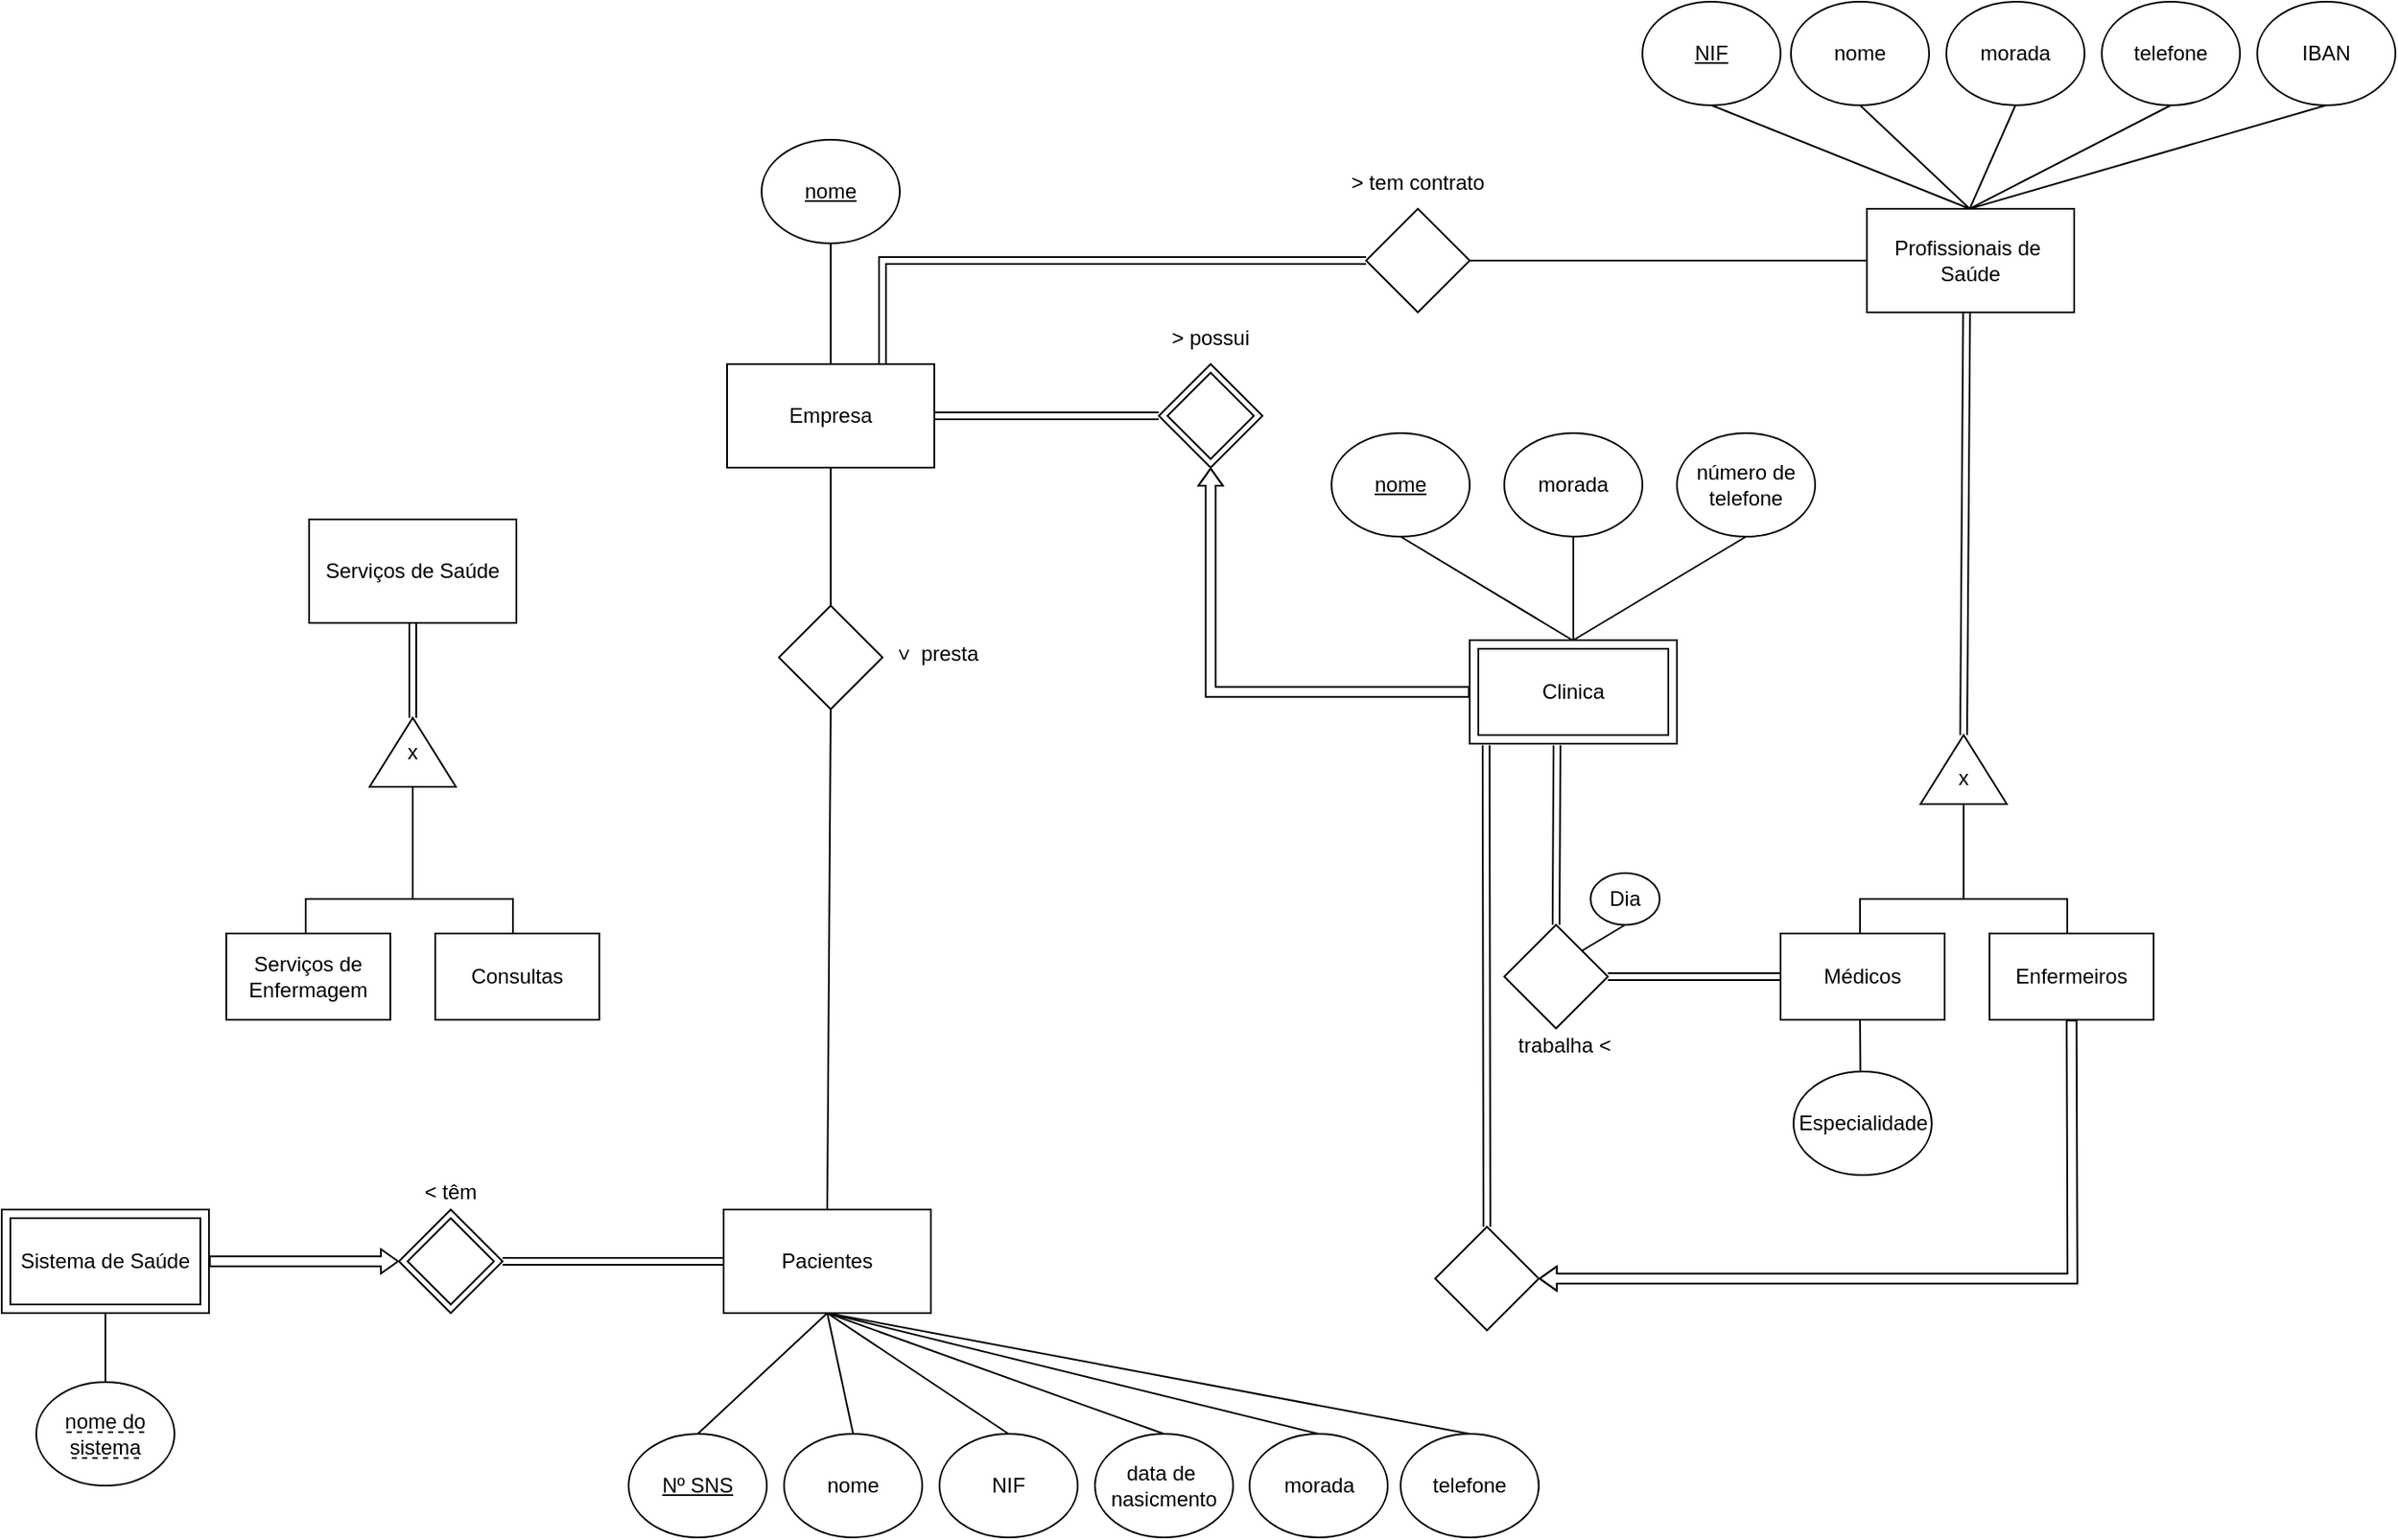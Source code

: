<mxfile version="24.3.0" type="device">
  <diagram name="Página-1" id="gU1pvASSGSE8f0--qNfa">
    <mxGraphModel dx="3218" dy="1893" grid="1" gridSize="10" guides="1" tooltips="1" connect="1" arrows="1" fold="1" page="1" pageScale="1" pageWidth="1169" pageHeight="827" math="0" shadow="0">
      <root>
        <mxCell id="0" />
        <mxCell id="1" parent="0" />
        <mxCell id="fPtEteICF-gz10orUt-t-1" value="" style="rounded=0;whiteSpace=wrap;html=1;" parent="1" vertex="1">
          <mxGeometry x="80" y="20" width="120" height="60" as="geometry" />
        </mxCell>
        <mxCell id="fPtEteICF-gz10orUt-t-2" value="" style="endArrow=none;html=1;rounded=0;entryX=0.5;entryY=1;entryDx=0;entryDy=0;" parent="1" target="fPtEteICF-gz10orUt-t-5" edge="1">
          <mxGeometry width="50" height="50" relative="1" as="geometry">
            <mxPoint x="139.5" y="20" as="sourcePoint" />
            <mxPoint x="80" y="-40" as="targetPoint" />
          </mxGeometry>
        </mxCell>
        <mxCell id="fPtEteICF-gz10orUt-t-3" value="" style="endArrow=none;html=1;rounded=0;entryX=0.5;entryY=1;entryDx=0;entryDy=0;" parent="1" target="fPtEteICF-gz10orUt-t-7" edge="1">
          <mxGeometry width="50" height="50" relative="1" as="geometry">
            <mxPoint x="140" y="20" as="sourcePoint" />
            <mxPoint x="200" y="-40" as="targetPoint" />
          </mxGeometry>
        </mxCell>
        <mxCell id="fPtEteICF-gz10orUt-t-4" value="" style="endArrow=none;html=1;rounded=0;exitX=0.5;exitY=0;exitDx=0;exitDy=0;" parent="1" source="fPtEteICF-gz10orUt-t-1" edge="1">
          <mxGeometry width="50" height="50" relative="1" as="geometry">
            <mxPoint x="139.5" as="sourcePoint" />
            <mxPoint x="140" y="-40" as="targetPoint" />
          </mxGeometry>
        </mxCell>
        <mxCell id="fPtEteICF-gz10orUt-t-5" value="&lt;u&gt;nome&lt;/u&gt;" style="ellipse;whiteSpace=wrap;html=1;" parent="1" vertex="1">
          <mxGeometry y="-100" width="80" height="60" as="geometry" />
        </mxCell>
        <mxCell id="fPtEteICF-gz10orUt-t-6" value="morada" style="ellipse;whiteSpace=wrap;html=1;" parent="1" vertex="1">
          <mxGeometry x="100" y="-100" width="80" height="60" as="geometry" />
        </mxCell>
        <mxCell id="fPtEteICF-gz10orUt-t-7" value="número de&lt;div&gt;telefone&lt;/div&gt;" style="ellipse;whiteSpace=wrap;html=1;" parent="1" vertex="1">
          <mxGeometry x="200" y="-100" width="80" height="60" as="geometry" />
        </mxCell>
        <mxCell id="fPtEteICF-gz10orUt-t-9" value="" style="rhombus;whiteSpace=wrap;html=1;" parent="1" vertex="1">
          <mxGeometry x="20" y="-230" width="60" height="60" as="geometry" />
        </mxCell>
        <mxCell id="fPtEteICF-gz10orUt-t-10" value="" style="endArrow=none;html=1;rounded=0;entryX=0;entryY=0.5;entryDx=0;entryDy=0;exitX=1;exitY=0.5;exitDx=0;exitDy=0;" parent="1" edge="1" target="fPtEteICF-gz10orUt-t-12" source="fPtEteICF-gz10orUt-t-9">
          <mxGeometry width="50" height="50" relative="1" as="geometry">
            <mxPoint x="80" y="-200.5" as="sourcePoint" />
            <mxPoint x="160" y="-200.5" as="targetPoint" />
          </mxGeometry>
        </mxCell>
        <mxCell id="fPtEteICF-gz10orUt-t-11" value="&amp;gt; tem contrato" style="text;strokeColor=none;align=center;fillColor=none;html=1;verticalAlign=middle;whiteSpace=wrap;rounded=0;" parent="1" vertex="1">
          <mxGeometry x="5" y="-260" width="90" height="30" as="geometry" />
        </mxCell>
        <mxCell id="fPtEteICF-gz10orUt-t-12" value="Profissionais de&amp;nbsp;&lt;div&gt;Saúde&lt;/div&gt;" style="rounded=0;whiteSpace=wrap;html=1;" parent="1" vertex="1">
          <mxGeometry x="310" y="-230" width="120" height="60" as="geometry" />
        </mxCell>
        <mxCell id="fPtEteICF-gz10orUt-t-14" value="&lt;u&gt;NIF&lt;/u&gt;" style="ellipse;whiteSpace=wrap;html=1;" parent="1" vertex="1">
          <mxGeometry x="180" y="-350" width="80" height="60" as="geometry" />
        </mxCell>
        <mxCell id="fPtEteICF-gz10orUt-t-16" value="nome" style="ellipse;whiteSpace=wrap;html=1;" parent="1" vertex="1">
          <mxGeometry x="266" y="-350" width="80" height="60" as="geometry" />
        </mxCell>
        <mxCell id="fPtEteICF-gz10orUt-t-17" value="morada" style="ellipse;whiteSpace=wrap;html=1;" parent="1" vertex="1">
          <mxGeometry x="356" y="-350" width="80" height="60" as="geometry" />
        </mxCell>
        <mxCell id="fPtEteICF-gz10orUt-t-18" value="telefone" style="ellipse;whiteSpace=wrap;html=1;" parent="1" vertex="1">
          <mxGeometry x="446" y="-350" width="80" height="60" as="geometry" />
        </mxCell>
        <mxCell id="fPtEteICF-gz10orUt-t-19" value="IBAN" style="ellipse;whiteSpace=wrap;html=1;" parent="1" vertex="1">
          <mxGeometry x="536" y="-350" width="80" height="60" as="geometry" />
        </mxCell>
        <mxCell id="fPtEteICF-gz10orUt-t-20" value="" style="endArrow=none;html=1;rounded=0;exitX=0.5;exitY=0;exitDx=0;exitDy=0;entryX=0.5;entryY=1;entryDx=0;entryDy=0;" parent="1" target="fPtEteICF-gz10orUt-t-14" edge="1">
          <mxGeometry width="50" height="50" relative="1" as="geometry">
            <mxPoint x="369.5" y="-230" as="sourcePoint" />
            <mxPoint x="369.5" y="-290" as="targetPoint" />
          </mxGeometry>
        </mxCell>
        <mxCell id="fPtEteICF-gz10orUt-t-21" value="" style="endArrow=none;html=1;rounded=0;exitX=0.5;exitY=0;exitDx=0;exitDy=0;entryX=0.5;entryY=1;entryDx=0;entryDy=0;" parent="1" target="fPtEteICF-gz10orUt-t-16" edge="1">
          <mxGeometry width="50" height="50" relative="1" as="geometry">
            <mxPoint x="369.5" y="-230" as="sourcePoint" />
            <mxPoint x="369.5" y="-290" as="targetPoint" />
          </mxGeometry>
        </mxCell>
        <mxCell id="fPtEteICF-gz10orUt-t-22" value="" style="endArrow=none;html=1;rounded=0;exitX=0.5;exitY=0;exitDx=0;exitDy=0;entryX=0.5;entryY=1;entryDx=0;entryDy=0;" parent="1" target="fPtEteICF-gz10orUt-t-17" edge="1">
          <mxGeometry width="50" height="50" relative="1" as="geometry">
            <mxPoint x="369.5" y="-230" as="sourcePoint" />
            <mxPoint x="369.5" y="-290" as="targetPoint" />
          </mxGeometry>
        </mxCell>
        <mxCell id="fPtEteICF-gz10orUt-t-23" value="" style="endArrow=none;html=1;rounded=0;exitX=0.5;exitY=0;exitDx=0;exitDy=0;entryX=0.5;entryY=1;entryDx=0;entryDy=0;" parent="1" target="fPtEteICF-gz10orUt-t-18" edge="1">
          <mxGeometry width="50" height="50" relative="1" as="geometry">
            <mxPoint x="369.5" y="-230" as="sourcePoint" />
            <mxPoint x="369.5" y="-290" as="targetPoint" />
          </mxGeometry>
        </mxCell>
        <mxCell id="fPtEteICF-gz10orUt-t-24" value="" style="endArrow=none;html=1;rounded=0;exitX=0.5;exitY=0;exitDx=0;exitDy=0;entryX=0.5;entryY=1;entryDx=0;entryDy=0;" parent="1" target="fPtEteICF-gz10orUt-t-19" edge="1">
          <mxGeometry width="50" height="50" relative="1" as="geometry">
            <mxPoint x="369.5" y="-230" as="sourcePoint" />
            <mxPoint x="369.5" y="-290" as="targetPoint" />
          </mxGeometry>
        </mxCell>
        <mxCell id="fPtEteICF-gz10orUt-t-25" value="" style="shape=link;html=1;rounded=0;entryX=1;entryY=0.5;entryDx=0;entryDy=0;exitX=0.481;exitY=1;exitDx=0;exitDy=0;exitPerimeter=0;" parent="1" target="fPtEteICF-gz10orUt-t-26" edge="1" source="fPtEteICF-gz10orUt-t-12">
          <mxGeometry width="100" relative="1" as="geometry">
            <mxPoint x="479.5" y="-80" as="sourcePoint" />
            <mxPoint x="390" y="-20" as="targetPoint" />
          </mxGeometry>
        </mxCell>
        <mxCell id="fPtEteICF-gz10orUt-t-26" value="" style="triangle;whiteSpace=wrap;html=1;rotation=-90;" parent="1" vertex="1">
          <mxGeometry x="346" y="70" width="40" height="50" as="geometry" />
        </mxCell>
        <mxCell id="fPtEteICF-gz10orUt-t-27" value="x" style="text;strokeColor=none;align=center;fillColor=none;html=1;verticalAlign=middle;whiteSpace=wrap;rounded=0;" parent="1" vertex="1">
          <mxGeometry x="351" y="80" width="30" height="40" as="geometry" />
        </mxCell>
        <mxCell id="fPtEteICF-gz10orUt-t-28" value="" style="endArrow=none;html=1;rounded=0;entryX=0;entryY=0.5;entryDx=0;entryDy=0;" parent="1" target="fPtEteICF-gz10orUt-t-26" edge="1">
          <mxGeometry width="50" height="50" relative="1" as="geometry">
            <mxPoint x="306" y="210" as="sourcePoint" />
            <mxPoint x="356" y="150" as="targetPoint" />
            <Array as="points">
              <mxPoint x="306" y="170" />
              <mxPoint x="366" y="170" />
            </Array>
          </mxGeometry>
        </mxCell>
        <mxCell id="fPtEteICF-gz10orUt-t-33" value="" style="endArrow=none;html=1;rounded=0;entryX=0;entryY=0.5;entryDx=0;entryDy=0;" parent="1" target="fPtEteICF-gz10orUt-t-26" edge="1">
          <mxGeometry width="50" height="50" relative="1" as="geometry">
            <mxPoint x="426" y="210" as="sourcePoint" />
            <mxPoint x="441" y="120" as="targetPoint" />
            <Array as="points">
              <mxPoint x="426" y="170" />
              <mxPoint x="366" y="170" />
            </Array>
          </mxGeometry>
        </mxCell>
        <mxCell id="fPtEteICF-gz10orUt-t-34" value="Médicos" style="rounded=0;whiteSpace=wrap;html=1;" parent="1" vertex="1">
          <mxGeometry x="260" y="190" width="95" height="50" as="geometry" />
        </mxCell>
        <mxCell id="fPtEteICF-gz10orUt-t-36" value="Enfermeiros" style="rounded=0;whiteSpace=wrap;html=1;" parent="1" vertex="1">
          <mxGeometry x="381" y="190" width="95" height="50" as="geometry" />
        </mxCell>
        <mxCell id="0JzFk34Urz8kPae0WSKu-1" value="" style="endArrow=none;html=1;rounded=0;exitX=0.484;exitY=0.012;exitDx=0;exitDy=0;exitPerimeter=0;" edge="1" parent="1" source="0JzFk34Urz8kPae0WSKu-2">
          <mxGeometry width="50" height="50" relative="1" as="geometry">
            <mxPoint x="306" y="270" as="sourcePoint" />
            <mxPoint x="306" y="240" as="targetPoint" />
          </mxGeometry>
        </mxCell>
        <mxCell id="0JzFk34Urz8kPae0WSKu-2" value="&lt;div&gt;Especialidade&lt;/div&gt;" style="ellipse;whiteSpace=wrap;html=1;" vertex="1" parent="1">
          <mxGeometry x="267.5" y="270" width="80" height="60" as="geometry" />
        </mxCell>
        <mxCell id="0JzFk34Urz8kPae0WSKu-4" value="" style="rhombus;whiteSpace=wrap;html=1;" vertex="1" parent="1">
          <mxGeometry x="60" y="360" width="60" height="60" as="geometry" />
        </mxCell>
        <mxCell id="0JzFk34Urz8kPae0WSKu-7" value="trabalha &amp;lt;" style="text;strokeColor=none;align=center;fillColor=none;html=1;verticalAlign=middle;whiteSpace=wrap;rounded=0;" vertex="1" parent="1">
          <mxGeometry x="90" y="240" width="90" height="30" as="geometry" />
        </mxCell>
        <mxCell id="0JzFk34Urz8kPae0WSKu-8" value="" style="shape=flexArrow;endArrow=classic;html=1;rounded=0;entryX=1;entryY=0.5;entryDx=0;entryDy=0;exitX=0.5;exitY=1;exitDx=0;exitDy=0;width=5.714;endSize=2.98;endWidth=7.421;" edge="1" parent="1" source="fPtEteICF-gz10orUt-t-36" target="0JzFk34Urz8kPae0WSKu-4">
          <mxGeometry width="50" height="50" relative="1" as="geometry">
            <mxPoint x="560" y="390" as="sourcePoint" />
            <mxPoint x="230" y="350" as="targetPoint" />
            <Array as="points">
              <mxPoint x="429" y="390" />
            </Array>
          </mxGeometry>
        </mxCell>
        <mxCell id="0JzFk34Urz8kPae0WSKu-9" value="" style="shape=link;html=1;rounded=0;exitX=0.079;exitY=1.014;exitDx=0;exitDy=0;exitPerimeter=0;" edge="1" parent="1" source="fPtEteICF-gz10orUt-t-1" target="0JzFk34Urz8kPae0WSKu-4">
          <mxGeometry width="100" relative="1" as="geometry">
            <mxPoint x="89.66" y="-80" as="sourcePoint" />
            <mxPoint x="89.66" y="-45" as="targetPoint" />
          </mxGeometry>
        </mxCell>
        <mxCell id="0JzFk34Urz8kPae0WSKu-10" value="" style="rhombus;whiteSpace=wrap;html=1;" vertex="1" parent="1">
          <mxGeometry x="100" y="185" width="60" height="60" as="geometry" />
        </mxCell>
        <mxCell id="0JzFk34Urz8kPae0WSKu-11" value="" style="shape=link;html=1;rounded=0;exitX=0;exitY=0.5;exitDx=0;exitDy=0;entryX=1;entryY=0.5;entryDx=0;entryDy=0;" edge="1" parent="1" source="fPtEteICF-gz10orUt-t-34" target="0JzFk34Urz8kPae0WSKu-10">
          <mxGeometry width="100" relative="1" as="geometry">
            <mxPoint x="250" y="70" as="sourcePoint" />
            <mxPoint x="250.34" y="390" as="targetPoint" />
          </mxGeometry>
        </mxCell>
        <mxCell id="0JzFk34Urz8kPae0WSKu-12" value="" style="shape=link;html=1;rounded=0;entryX=0.5;entryY=0;entryDx=0;entryDy=0;exitX=0.421;exitY=1.014;exitDx=0;exitDy=0;exitPerimeter=0;" edge="1" parent="1" source="fPtEteICF-gz10orUt-t-1" target="0JzFk34Urz8kPae0WSKu-10">
          <mxGeometry width="100" relative="1" as="geometry">
            <mxPoint x="130" y="-80" as="sourcePoint" />
            <mxPoint x="120.34" y="255" as="targetPoint" />
          </mxGeometry>
        </mxCell>
        <mxCell id="0JzFk34Urz8kPae0WSKu-13" value="Dia" style="ellipse;whiteSpace=wrap;html=1;" vertex="1" parent="1">
          <mxGeometry x="150" y="155" width="40" height="30" as="geometry" />
        </mxCell>
        <mxCell id="0JzFk34Urz8kPae0WSKu-14" value="" style="endArrow=none;html=1;rounded=0;exitX=1;exitY=0;exitDx=0;exitDy=0;entryX=0.5;entryY=1;entryDx=0;entryDy=0;" edge="1" parent="1" source="0JzFk34Urz8kPae0WSKu-10" target="0JzFk34Urz8kPae0WSKu-13">
          <mxGeometry width="50" height="50" relative="1" as="geometry">
            <mxPoint x="179" y="185" as="sourcePoint" />
            <mxPoint x="179" y="125" as="targetPoint" />
          </mxGeometry>
        </mxCell>
        <mxCell id="0JzFk34Urz8kPae0WSKu-15" value="Pacientes" style="rounded=0;whiteSpace=wrap;html=1;" vertex="1" parent="1">
          <mxGeometry x="-352" y="350" width="120" height="60" as="geometry" />
        </mxCell>
        <mxCell id="0JzFk34Urz8kPae0WSKu-16" value="&lt;u&gt;Nº SNS&lt;/u&gt;" style="ellipse;whiteSpace=wrap;html=1;" vertex="1" parent="1">
          <mxGeometry x="-407" y="480" width="80" height="60" as="geometry" />
        </mxCell>
        <mxCell id="0JzFk34Urz8kPae0WSKu-17" value="" style="endArrow=none;html=1;rounded=0;exitX=0.5;exitY=0;exitDx=0;exitDy=0;entryX=0.5;entryY=1;entryDx=0;entryDy=0;" edge="1" parent="1" source="0JzFk34Urz8kPae0WSKu-16" target="0JzFk34Urz8kPae0WSKu-15">
          <mxGeometry width="50" height="50" relative="1" as="geometry">
            <mxPoint x="-157.5" y="490" as="sourcePoint" />
            <mxPoint x="-307" y="430" as="targetPoint" />
          </mxGeometry>
        </mxCell>
        <mxCell id="0JzFk34Urz8kPae0WSKu-18" value="nome" style="ellipse;whiteSpace=wrap;html=1;" vertex="1" parent="1">
          <mxGeometry x="-317" y="480" width="80" height="60" as="geometry" />
        </mxCell>
        <mxCell id="0JzFk34Urz8kPae0WSKu-19" value="NIF" style="ellipse;whiteSpace=wrap;html=1;" vertex="1" parent="1">
          <mxGeometry x="-227" y="480" width="80" height="60" as="geometry" />
        </mxCell>
        <mxCell id="0JzFk34Urz8kPae0WSKu-20" value="data de&amp;nbsp;&lt;div&gt;nasicmento&lt;/div&gt;" style="ellipse;whiteSpace=wrap;html=1;" vertex="1" parent="1">
          <mxGeometry x="-137" y="480" width="80" height="60" as="geometry" />
        </mxCell>
        <mxCell id="0JzFk34Urz8kPae0WSKu-21" value="morada" style="ellipse;whiteSpace=wrap;html=1;" vertex="1" parent="1">
          <mxGeometry x="-47.5" y="480" width="80" height="60" as="geometry" />
        </mxCell>
        <mxCell id="0JzFk34Urz8kPae0WSKu-22" value="telefone" style="ellipse;whiteSpace=wrap;html=1;" vertex="1" parent="1">
          <mxGeometry x="40" y="480" width="80" height="60" as="geometry" />
        </mxCell>
        <mxCell id="0JzFk34Urz8kPae0WSKu-23" value="" style="endArrow=none;html=1;rounded=0;exitX=0.5;exitY=0;exitDx=0;exitDy=0;entryX=0.5;entryY=1;entryDx=0;entryDy=0;" edge="1" parent="1" source="0JzFk34Urz8kPae0WSKu-18" target="0JzFk34Urz8kPae0WSKu-15">
          <mxGeometry width="50" height="50" relative="1" as="geometry">
            <mxPoint x="-357" y="490" as="sourcePoint" />
            <mxPoint x="-282" y="420" as="targetPoint" />
          </mxGeometry>
        </mxCell>
        <mxCell id="0JzFk34Urz8kPae0WSKu-24" value="" style="endArrow=none;html=1;rounded=0;exitX=0.5;exitY=0;exitDx=0;exitDy=0;entryX=0.5;entryY=1;entryDx=0;entryDy=0;" edge="1" parent="1" source="0JzFk34Urz8kPae0WSKu-19" target="0JzFk34Urz8kPae0WSKu-15">
          <mxGeometry width="50" height="50" relative="1" as="geometry">
            <mxPoint x="-347" y="500" as="sourcePoint" />
            <mxPoint x="-272" y="430" as="targetPoint" />
          </mxGeometry>
        </mxCell>
        <mxCell id="0JzFk34Urz8kPae0WSKu-25" value="" style="endArrow=none;html=1;rounded=0;exitX=0.5;exitY=0;exitDx=0;exitDy=0;entryX=0.5;entryY=1;entryDx=0;entryDy=0;" edge="1" parent="1" source="0JzFk34Urz8kPae0WSKu-20" target="0JzFk34Urz8kPae0WSKu-15">
          <mxGeometry width="50" height="50" relative="1" as="geometry">
            <mxPoint x="-337" y="510" as="sourcePoint" />
            <mxPoint x="-262" y="440" as="targetPoint" />
          </mxGeometry>
        </mxCell>
        <mxCell id="0JzFk34Urz8kPae0WSKu-26" value="" style="endArrow=none;html=1;rounded=0;exitX=0.5;exitY=0;exitDx=0;exitDy=0;entryX=0.5;entryY=1;entryDx=0;entryDy=0;" edge="1" parent="1" source="0JzFk34Urz8kPae0WSKu-21" target="0JzFk34Urz8kPae0WSKu-15">
          <mxGeometry width="50" height="50" relative="1" as="geometry">
            <mxPoint x="-327" y="520" as="sourcePoint" />
            <mxPoint x="-252" y="450" as="targetPoint" />
          </mxGeometry>
        </mxCell>
        <mxCell id="0JzFk34Urz8kPae0WSKu-27" value="" style="endArrow=none;html=1;rounded=0;exitX=0.5;exitY=0;exitDx=0;exitDy=0;entryX=0.5;entryY=1;entryDx=0;entryDy=0;" edge="1" parent="1" source="0JzFk34Urz8kPae0WSKu-22" target="0JzFk34Urz8kPae0WSKu-15">
          <mxGeometry width="50" height="50" relative="1" as="geometry">
            <mxPoint x="-317" y="530" as="sourcePoint" />
            <mxPoint x="-242" y="460" as="targetPoint" />
          </mxGeometry>
        </mxCell>
        <mxCell id="0JzFk34Urz8kPae0WSKu-28" value="Empresa" style="rounded=0;whiteSpace=wrap;html=1;" vertex="1" parent="1">
          <mxGeometry x="-350" y="-140" width="120" height="60" as="geometry" />
        </mxCell>
        <mxCell id="0JzFk34Urz8kPae0WSKu-29" value="&lt;u&gt;nome&lt;/u&gt;" style="ellipse;whiteSpace=wrap;html=1;" vertex="1" parent="1">
          <mxGeometry x="-330" y="-270" width="80" height="60" as="geometry" />
        </mxCell>
        <mxCell id="0JzFk34Urz8kPae0WSKu-30" value="" style="endArrow=none;html=1;rounded=0;entryX=0.5;entryY=1;entryDx=0;entryDy=0;" edge="1" parent="1" source="0JzFk34Urz8kPae0WSKu-28" target="0JzFk34Urz8kPae0WSKu-29">
          <mxGeometry width="50" height="50" relative="1" as="geometry">
            <mxPoint x="-140.5" y="-110" as="sourcePoint" />
            <mxPoint x="-240" y="-170" as="targetPoint" />
          </mxGeometry>
        </mxCell>
        <mxCell id="0JzFk34Urz8kPae0WSKu-31" value="" style="rhombus;whiteSpace=wrap;html=1;" vertex="1" parent="1">
          <mxGeometry x="-100" y="-140" width="60" height="60" as="geometry" />
        </mxCell>
        <mxCell id="0JzFk34Urz8kPae0WSKu-32" value="&amp;gt; possui" style="text;strokeColor=none;align=center;fillColor=none;html=1;verticalAlign=middle;whiteSpace=wrap;rounded=0;" vertex="1" parent="1">
          <mxGeometry x="-115" y="-170" width="90" height="30" as="geometry" />
        </mxCell>
        <mxCell id="0JzFk34Urz8kPae0WSKu-33" value="" style="shape=link;html=1;rounded=0;entryX=0;entryY=0.5;entryDx=0;entryDy=0;exitX=1;exitY=0.5;exitDx=0;exitDy=0;" edge="1" parent="1" source="0JzFk34Urz8kPae0WSKu-28" target="0JzFk34Urz8kPae0WSKu-31">
          <mxGeometry width="100" relative="1" as="geometry">
            <mxPoint x="-140" y="-70" as="sourcePoint" />
            <mxPoint x="-140" y="75" as="targetPoint" />
          </mxGeometry>
        </mxCell>
        <mxCell id="0JzFk34Urz8kPae0WSKu-40" value="" style="rhombus;whiteSpace=wrap;html=1;" vertex="1" parent="1">
          <mxGeometry x="-320" width="60" height="60" as="geometry" />
        </mxCell>
        <mxCell id="0JzFk34Urz8kPae0WSKu-41" value="&amp;gt;&amp;nbsp;" style="text;strokeColor=none;align=center;fillColor=none;html=1;verticalAlign=middle;whiteSpace=wrap;rounded=0;rotation=90;" vertex="1" parent="1">
          <mxGeometry x="-260" y="15" width="25" height="30" as="geometry" />
        </mxCell>
        <mxCell id="0JzFk34Urz8kPae0WSKu-42" value="presta" style="text;strokeColor=none;align=center;fillColor=none;html=1;verticalAlign=middle;whiteSpace=wrap;rounded=0;" vertex="1" parent="1">
          <mxGeometry x="-266" y="13" width="90" height="30" as="geometry" />
        </mxCell>
        <mxCell id="0JzFk34Urz8kPae0WSKu-43" value="" style="endArrow=none;html=1;rounded=0;entryX=0.5;entryY=1;entryDx=0;entryDy=0;exitX=0.5;exitY=0;exitDx=0;exitDy=0;" edge="1" parent="1" source="0JzFk34Urz8kPae0WSKu-40" target="0JzFk34Urz8kPae0WSKu-28">
          <mxGeometry width="50" height="50" relative="1" as="geometry">
            <mxPoint x="-290.5" y="-10" as="sourcePoint" />
            <mxPoint x="-290.5" y="-80" as="targetPoint" />
          </mxGeometry>
        </mxCell>
        <mxCell id="0JzFk34Urz8kPae0WSKu-44" value="" style="endArrow=none;html=1;rounded=0;entryX=0.5;entryY=1;entryDx=0;entryDy=0;exitX=0.5;exitY=0;exitDx=0;exitDy=0;" edge="1" parent="1" source="0JzFk34Urz8kPae0WSKu-15" target="0JzFk34Urz8kPae0WSKu-40">
          <mxGeometry width="50" height="50" relative="1" as="geometry">
            <mxPoint x="-280" y="169" as="sourcePoint" />
            <mxPoint x="-280" y="99" as="targetPoint" />
          </mxGeometry>
        </mxCell>
        <mxCell id="0JzFk34Urz8kPae0WSKu-45" value="" style="shape=link;html=1;rounded=0;entryX=0;entryY=0.5;entryDx=0;entryDy=0;exitX=1;exitY=0.5;exitDx=0;exitDy=0;" edge="1" parent="1" source="0JzFk34Urz8kPae0WSKu-46" target="0JzFk34Urz8kPae0WSKu-15">
          <mxGeometry width="100" relative="1" as="geometry">
            <mxPoint x="-440" y="390" as="sourcePoint" />
            <mxPoint x="-370" y="379.41" as="targetPoint" />
          </mxGeometry>
        </mxCell>
        <mxCell id="0JzFk34Urz8kPae0WSKu-46" value="" style="rhombus;whiteSpace=wrap;html=1;" vertex="1" parent="1">
          <mxGeometry x="-540" y="350" width="60" height="60" as="geometry" />
        </mxCell>
        <mxCell id="0JzFk34Urz8kPae0WSKu-47" value="&amp;lt; têm" style="text;strokeColor=none;align=center;fillColor=none;html=1;verticalAlign=middle;whiteSpace=wrap;rounded=0;" vertex="1" parent="1">
          <mxGeometry x="-555" y="325" width="90" height="30" as="geometry" />
        </mxCell>
        <mxCell id="0JzFk34Urz8kPae0WSKu-48" value="" style="rhombus;whiteSpace=wrap;html=1;" vertex="1" parent="1">
          <mxGeometry x="-535" y="355" width="50" height="50" as="geometry" />
        </mxCell>
        <mxCell id="0JzFk34Urz8kPae0WSKu-49" value="" style="rounded=0;whiteSpace=wrap;html=1;" vertex="1" parent="1">
          <mxGeometry x="-770" y="350" width="120" height="60" as="geometry" />
        </mxCell>
        <mxCell id="0JzFk34Urz8kPae0WSKu-50" value="Sistema de Saúde" style="rounded=0;whiteSpace=wrap;html=1;" vertex="1" parent="1">
          <mxGeometry x="-765" y="355" width="110" height="50" as="geometry" />
        </mxCell>
        <mxCell id="0JzFk34Urz8kPae0WSKu-52" value="" style="shape=flexArrow;endArrow=classic;html=1;rounded=0;entryX=0;entryY=0.5;entryDx=0;entryDy=0;exitX=1;exitY=0.5;exitDx=0;exitDy=0;width=5.714;endSize=2.98;endWidth=7.421;" edge="1" parent="1" source="0JzFk34Urz8kPae0WSKu-49" target="0JzFk34Urz8kPae0WSKu-46">
          <mxGeometry width="50" height="50" relative="1" as="geometry">
            <mxPoint x="-40" y="125" as="sourcePoint" />
            <mxPoint x="-461" y="275" as="targetPoint" />
            <Array as="points" />
          </mxGeometry>
        </mxCell>
        <mxCell id="0JzFk34Urz8kPae0WSKu-53" value="nome do sistema" style="ellipse;whiteSpace=wrap;html=1;" vertex="1" parent="1">
          <mxGeometry x="-750" y="450" width="80" height="60" as="geometry" />
        </mxCell>
        <mxCell id="0JzFk34Urz8kPae0WSKu-54" value="" style="endArrow=none;html=1;rounded=0;exitX=0.5;exitY=0;exitDx=0;exitDy=0;entryX=0.5;entryY=1;entryDx=0;entryDy=0;" edge="1" parent="1" source="0JzFk34Urz8kPae0WSKu-53" target="0JzFk34Urz8kPae0WSKu-49">
          <mxGeometry width="50" height="50" relative="1" as="geometry">
            <mxPoint x="-615" y="490" as="sourcePoint" />
            <mxPoint x="-630" y="420" as="targetPoint" />
          </mxGeometry>
        </mxCell>
        <mxCell id="0JzFk34Urz8kPae0WSKu-55" value="" style="endArrow=none;dashed=1;html=1;rounded=0;" edge="1" parent="1">
          <mxGeometry width="50" height="50" relative="1" as="geometry">
            <mxPoint x="-732.5" y="479" as="sourcePoint" />
            <mxPoint x="-687.5" y="479" as="targetPoint" />
          </mxGeometry>
        </mxCell>
        <mxCell id="0JzFk34Urz8kPae0WSKu-58" value="" style="endArrow=none;dashed=1;html=1;rounded=0;" edge="1" parent="1">
          <mxGeometry width="50" height="50" relative="1" as="geometry">
            <mxPoint x="-729.5" y="494" as="sourcePoint" />
            <mxPoint x="-688" y="494" as="targetPoint" />
          </mxGeometry>
        </mxCell>
        <mxCell id="0JzFk34Urz8kPae0WSKu-60" value="" style="rhombus;whiteSpace=wrap;html=1;" vertex="1" parent="1">
          <mxGeometry x="-95" y="-135" width="50" height="50" as="geometry" />
        </mxCell>
        <mxCell id="0JzFk34Urz8kPae0WSKu-61" value="" style="shape=flexArrow;endArrow=classic;html=1;rounded=0;entryX=0.5;entryY=1;entryDx=0;entryDy=0;width=5.714;endSize=2.98;endWidth=7.421;" edge="1" parent="1" source="fPtEteICF-gz10orUt-t-1" target="0JzFk34Urz8kPae0WSKu-31">
          <mxGeometry width="50" height="50" relative="1" as="geometry">
            <mxPoint x="-70" y="-81" as="sourcePoint" />
            <mxPoint x="40" y="-81" as="targetPoint" />
            <Array as="points">
              <mxPoint x="-70" y="50" />
            </Array>
          </mxGeometry>
        </mxCell>
        <mxCell id="0JzFk34Urz8kPae0WSKu-62" value="Clinica" style="rounded=0;whiteSpace=wrap;html=1;" vertex="1" parent="1">
          <mxGeometry x="85" y="25" width="110" height="50" as="geometry" />
        </mxCell>
        <mxCell id="0JzFk34Urz8kPae0WSKu-63" value="" style="shape=link;html=1;rounded=0;exitX=0;exitY=0.5;exitDx=0;exitDy=0;entryX=0.75;entryY=0;entryDx=0;entryDy=0;" edge="1" parent="1" source="fPtEteICF-gz10orUt-t-9" target="0JzFk34Urz8kPae0WSKu-28">
          <mxGeometry width="100" relative="1" as="geometry">
            <mxPoint x="-150" y="-34" as="sourcePoint" />
            <mxPoint x="-149" y="245" as="targetPoint" />
            <Array as="points">
              <mxPoint x="-260" y="-200" />
            </Array>
          </mxGeometry>
        </mxCell>
        <mxCell id="0JzFk34Urz8kPae0WSKu-64" value="Serviços de Saúde" style="rounded=0;whiteSpace=wrap;html=1;" vertex="1" parent="1">
          <mxGeometry x="-592" y="-50" width="120" height="60" as="geometry" />
        </mxCell>
        <mxCell id="0JzFk34Urz8kPae0WSKu-65" value="" style="shape=link;html=1;rounded=0;exitX=0.5;exitY=1;exitDx=0;exitDy=0;entryX=1;entryY=0.5;entryDx=0;entryDy=0;" edge="1" parent="1" source="0JzFk34Urz8kPae0WSKu-64" target="0JzFk34Urz8kPae0WSKu-70">
          <mxGeometry width="100" relative="1" as="geometry">
            <mxPoint x="-540" y="25" as="sourcePoint" />
            <mxPoint x="-532" y="65" as="targetPoint" />
          </mxGeometry>
        </mxCell>
        <mxCell id="0JzFk34Urz8kPae0WSKu-70" value="" style="triangle;whiteSpace=wrap;html=1;rotation=-90;" vertex="1" parent="1">
          <mxGeometry x="-552" y="60" width="40" height="50" as="geometry" />
        </mxCell>
        <mxCell id="0JzFk34Urz8kPae0WSKu-71" value="x" style="text;strokeColor=none;align=center;fillColor=none;html=1;verticalAlign=middle;whiteSpace=wrap;rounded=0;" vertex="1" parent="1">
          <mxGeometry x="-547" y="72.5" width="30" height="25" as="geometry" />
        </mxCell>
        <mxCell id="0JzFk34Urz8kPae0WSKu-72" value="" style="endArrow=none;html=1;rounded=0;entryX=0;entryY=0.5;entryDx=0;entryDy=0;" edge="1" parent="1" target="0JzFk34Urz8kPae0WSKu-70">
          <mxGeometry width="50" height="50" relative="1" as="geometry">
            <mxPoint x="-594" y="210" as="sourcePoint" />
            <mxPoint x="-530.05" y="106.08" as="targetPoint" />
            <Array as="points">
              <mxPoint x="-594" y="170" />
              <mxPoint x="-532" y="170" />
            </Array>
          </mxGeometry>
        </mxCell>
        <mxCell id="0JzFk34Urz8kPae0WSKu-73" value="" style="endArrow=none;html=1;rounded=0;entryX=0;entryY=0.5;entryDx=0;entryDy=0;" edge="1" parent="1" target="0JzFk34Urz8kPae0WSKu-70">
          <mxGeometry width="50" height="50" relative="1" as="geometry">
            <mxPoint x="-474" y="210" as="sourcePoint" />
            <mxPoint x="-530" y="105" as="targetPoint" />
            <Array as="points">
              <mxPoint x="-474" y="170" />
              <mxPoint x="-532" y="170" />
            </Array>
          </mxGeometry>
        </mxCell>
        <mxCell id="0JzFk34Urz8kPae0WSKu-74" value="Serviços de Enfermagem" style="rounded=0;whiteSpace=wrap;html=1;" vertex="1" parent="1">
          <mxGeometry x="-640" y="190" width="95" height="50" as="geometry" />
        </mxCell>
        <mxCell id="0JzFk34Urz8kPae0WSKu-75" value="Consultas" style="rounded=0;whiteSpace=wrap;html=1;" vertex="1" parent="1">
          <mxGeometry x="-519" y="190" width="95" height="50" as="geometry" />
        </mxCell>
      </root>
    </mxGraphModel>
  </diagram>
</mxfile>

